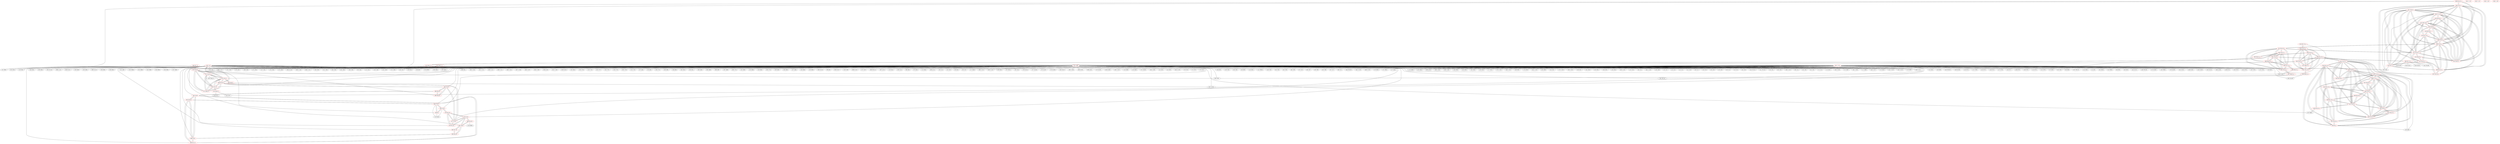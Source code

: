 graph {
	468 [label="(468) R37_T1" color=red]
	181 [label="(181) D616"]
	151 [label="(151) R601"]
	40 [label="(40) U201"]
	473 [label="(473) T19_T1"]
	469 [label="(469) R38_T1" color=red]
	457 [label="(457) U1301"]
	474 [label="(474) T20_T1"]
	470 [label="(470) R39_T1" color=red]
	224 [label="(224) R715"]
	222 [label="(222) D707"]
	475 [label="(475) T21_T1"]
	471 [label="(471) R40_T1" color=red]
	484 [label="(484) R15_P1"]
	472 [label="(472) T18_T1"]
	475 [label="(475) T21_T1"]
	474 [label="(474) T20_T1"]
	473 [label="(473) T19_T1"]
	472 [label="(472) T18_T1" color=red]
	467 [label="(467) R36_T1"]
	484 [label="(484) R15_P1"]
	475 [label="(475) T21_T1"]
	474 [label="(474) T20_T1"]
	473 [label="(473) T19_T1"]
	471 [label="(471) R40_T1"]
	473 [label="(473) T19_T1" color=red]
	468 [label="(468) R37_T1"]
	484 [label="(484) R15_P1"]
	472 [label="(472) T18_T1"]
	475 [label="(475) T21_T1"]
	474 [label="(474) T20_T1"]
	471 [label="(471) R40_T1"]
	474 [label="(474) T20_T1" color=red]
	469 [label="(469) R38_T1"]
	484 [label="(484) R15_P1"]
	472 [label="(472) T18_T1"]
	475 [label="(475) T21_T1"]
	473 [label="(473) T19_T1"]
	471 [label="(471) R40_T1"]
	475 [label="(475) T21_T1" color=red]
	470 [label="(470) R39_T1"]
	484 [label="(484) R15_P1"]
	472 [label="(472) T18_T1"]
	474 [label="(474) T20_T1"]
	473 [label="(473) T19_T1"]
	471 [label="(471) R40_T1"]
	476 [label="(476) T3_P1" color=red]
	480 [label="(480) R14_P1"]
	481 [label="(481) T6_P1"]
	479 [label="(479) R13_P1"]
	478 [label="(478) R12_P1"]
	477 [label="(477) T2_P1"]
	477 [label="(477) T2_P1" color=red]
	479 [label="(479) R13_P1"]
	476 [label="(476) T3_P1"]
	478 [label="(478) R12_P1"]
	483 [label="(483) T5_P1"]
	484 [label="(484) R15_P1"]
	478 [label="(478) R12_P1" color=red]
	479 [label="(479) R13_P1"]
	476 [label="(476) T3_P1"]
	477 [label="(477) T2_P1"]
	479 [label="(479) R13_P1" color=red]
	493 [label="(493) T4_P1"]
	476 [label="(476) T3_P1"]
	478 [label="(478) R12_P1"]
	477 [label="(477) T2_P1"]
	480 [label="(480) R14_P1" color=red]
	133 [label="(133) JP406"]
	476 [label="(476) T3_P1"]
	481 [label="(481) T6_P1"]
	481 [label="(481) T6_P1" color=red]
	480 [label="(480) R14_P1"]
	476 [label="(476) T3_P1"]
	490 [label="(490) R22_P1"]
	482 [label="(482) R17_P1"]
	482 [label="(482) R17_P1" color=red]
	490 [label="(490) R22_P1"]
	481 [label="(481) T6_P1"]
	483 [label="(483) T5_P1" color=red]
	477 [label="(477) T2_P1"]
	484 [label="(484) R15_P1"]
	485 [label="(485) R16_P1"]
	486 [label="(486) R20_P1"]
	484 [label="(484) R15_P1" color=red]
	472 [label="(472) T18_T1"]
	475 [label="(475) T21_T1"]
	474 [label="(474) T20_T1"]
	473 [label="(473) T19_T1"]
	471 [label="(471) R40_T1"]
	477 [label="(477) T2_P1"]
	483 [label="(483) T5_P1"]
	485 [label="(485) R16_P1" color=red]
	483 [label="(483) T5_P1"]
	486 [label="(486) R20_P1"]
	486 [label="(486) R20_P1" color=red]
	487 [label="(487) T8_P1"]
	485 [label="(485) R16_P1"]
	483 [label="(483) T5_P1"]
	487 [label="(487) T8_P1" color=red]
	488 [label="(488) T9_P1"]
	489 [label="(489) R21_P1"]
	491 [label="(491) R19_P1"]
	486 [label="(486) R20_P1"]
	488 [label="(488) T9_P1" color=red]
	490 [label="(490) R22_P1"]
	489 [label="(489) R21_P1"]
	487 [label="(487) T8_P1"]
	491 [label="(491) R19_P1"]
	489 [label="(489) R21_P1" color=red]
	488 [label="(488) T9_P1"]
	487 [label="(487) T8_P1"]
	491 [label="(491) R19_P1"]
	490 [label="(490) R22_P1" color=red]
	488 [label="(488) T9_P1"]
	481 [label="(481) T6_P1"]
	482 [label="(482) R17_P1"]
	491 [label="(491) R19_P1" color=red]
	488 [label="(488) T9_P1"]
	489 [label="(489) R21_P1"]
	487 [label="(487) T8_P1"]
	492 [label="(492) T7_P1"]
	492 [label="(492) T7_P1" color=red]
	494 [label="(494) R1"]
	493 [label="(493) T4_P1"]
	110 [label="(110) R416"]
	491 [label="(491) R19_P1"]
	493 [label="(493) T4_P1" color=red]
	479 [label="(479) R13_P1"]
	494 [label="(494) R1"]
	492 [label="(492) T7_P1"]
	110 [label="(110) R416"]
	494 [label="(494) R1" color=red]
	493 [label="(493) T4_P1"]
	492 [label="(492) T7_P1"]
	110 [label="(110) R416"]
	495 [label="(495) R36_T1_2" color=red]
	50 [label="(50) U302"]
	500 [label="(500) T18_T1_2"]
	496 [label="(496) R37_T1_2" color=red]
	421 [label="(421) R1206"]
	418 [label="(418) R1203"]
	424 [label="(424) D1201"]
	419 [label="(419) R1205"]
	501 [label="(501) T19_T1_2"]
	497 [label="(497) R38_T1_2" color=red]
	260 [label="(260) U801"]
	502 [label="(502) T20_T1_2"]
	498 [label="(498) R39_T1_2" color=red]
	434 [label="(434) U1302"]
	503 [label="(503) T21_T1_2"]
	499 [label="(499) R40_T1_2" color=red]
	512 [label="(512) R15_P1_2"]
	500 [label="(500) T18_T1_2"]
	503 [label="(503) T21_T1_2"]
	502 [label="(502) T20_T1_2"]
	501 [label="(501) T19_T1_2"]
	500 [label="(500) T18_T1_2" color=red]
	502 [label="(502) T20_T1_2"]
	501 [label="(501) T19_T1_2"]
	503 [label="(503) T21_T1_2"]
	495 [label="(495) R36_T1_2"]
	512 [label="(512) R15_P1_2"]
	499 [label="(499) R40_T1_2"]
	501 [label="(501) T19_T1_2" color=red]
	502 [label="(502) T20_T1_2"]
	500 [label="(500) T18_T1_2"]
	503 [label="(503) T21_T1_2"]
	496 [label="(496) R37_T1_2"]
	512 [label="(512) R15_P1_2"]
	499 [label="(499) R40_T1_2"]
	502 [label="(502) T20_T1_2" color=red]
	501 [label="(501) T19_T1_2"]
	500 [label="(500) T18_T1_2"]
	503 [label="(503) T21_T1_2"]
	497 [label="(497) R38_T1_2"]
	512 [label="(512) R15_P1_2"]
	499 [label="(499) R40_T1_2"]
	503 [label="(503) T21_T1_2" color=red]
	502 [label="(502) T20_T1_2"]
	501 [label="(501) T19_T1_2"]
	500 [label="(500) T18_T1_2"]
	498 [label="(498) R39_T1_2"]
	512 [label="(512) R15_P1_2"]
	499 [label="(499) R40_T1_2"]
	504 [label="(504) T3_P1_2" color=red]
	521 [label="(521) T4_P1_2"]
	520 [label="(520) T7_P1_2"]
	511 [label="(511) T5_P1_2"]
	516 [label="(516) T9_P1_2"]
	515 [label="(515) T8_P1_2"]
	509 [label="(509) T6_P1_2"]
	505 [label="(505) T2_P1_2"]
	508 [label="(508) R14_P1_2"]
	507 [label="(507) R13_P1_2"]
	506 [label="(506) R12_P1_2"]
	505 [label="(505) T2_P1_2" color=red]
	504 [label="(504) T3_P1_2"]
	521 [label="(521) T4_P1_2"]
	520 [label="(520) T7_P1_2"]
	511 [label="(511) T5_P1_2"]
	516 [label="(516) T9_P1_2"]
	515 [label="(515) T8_P1_2"]
	509 [label="(509) T6_P1_2"]
	507 [label="(507) R13_P1_2"]
	506 [label="(506) R12_P1_2"]
	512 [label="(512) R15_P1_2"]
	506 [label="(506) R12_P1_2" color=red]
	517 [label="(517) R21_P1_2"]
	513 [label="(513) R16_P1_2"]
	510 [label="(510) R17_P1_2"]
	522 [label="(522) R1_2"]
	507 [label="(507) R13_P1_2"]
	504 [label="(504) T3_P1_2"]
	505 [label="(505) T2_P1_2"]
	507 [label="(507) R13_P1_2" color=red]
	521 [label="(521) T4_P1_2"]
	504 [label="(504) T3_P1_2"]
	506 [label="(506) R12_P1_2"]
	505 [label="(505) T2_P1_2"]
	508 [label="(508) R14_P1_2" color=red]
	118 [label="(118) R401"]
	40 [label="(40) U201"]
	504 [label="(504) T3_P1_2"]
	509 [label="(509) T6_P1_2"]
	509 [label="(509) T6_P1_2" color=red]
	504 [label="(504) T3_P1_2"]
	521 [label="(521) T4_P1_2"]
	520 [label="(520) T7_P1_2"]
	511 [label="(511) T5_P1_2"]
	516 [label="(516) T9_P1_2"]
	515 [label="(515) T8_P1_2"]
	505 [label="(505) T2_P1_2"]
	508 [label="(508) R14_P1_2"]
	518 [label="(518) R22_P1_2"]
	510 [label="(510) R17_P1_2"]
	510 [label="(510) R17_P1_2" color=red]
	517 [label="(517) R21_P1_2"]
	513 [label="(513) R16_P1_2"]
	506 [label="(506) R12_P1_2"]
	522 [label="(522) R1_2"]
	518 [label="(518) R22_P1_2"]
	509 [label="(509) T6_P1_2"]
	511 [label="(511) T5_P1_2" color=red]
	504 [label="(504) T3_P1_2"]
	521 [label="(521) T4_P1_2"]
	520 [label="(520) T7_P1_2"]
	516 [label="(516) T9_P1_2"]
	515 [label="(515) T8_P1_2"]
	509 [label="(509) T6_P1_2"]
	505 [label="(505) T2_P1_2"]
	512 [label="(512) R15_P1_2"]
	513 [label="(513) R16_P1_2"]
	514 [label="(514) R20_P1_2"]
	512 [label="(512) R15_P1_2" color=red]
	500 [label="(500) T18_T1_2"]
	503 [label="(503) T21_T1_2"]
	502 [label="(502) T20_T1_2"]
	501 [label="(501) T19_T1_2"]
	499 [label="(499) R40_T1_2"]
	505 [label="(505) T2_P1_2"]
	511 [label="(511) T5_P1_2"]
	513 [label="(513) R16_P1_2" color=red]
	517 [label="(517) R21_P1_2"]
	506 [label="(506) R12_P1_2"]
	510 [label="(510) R17_P1_2"]
	522 [label="(522) R1_2"]
	511 [label="(511) T5_P1_2"]
	514 [label="(514) R20_P1_2"]
	514 [label="(514) R20_P1_2" color=red]
	515 [label="(515) T8_P1_2"]
	513 [label="(513) R16_P1_2"]
	511 [label="(511) T5_P1_2"]
	515 [label="(515) T8_P1_2" color=red]
	504 [label="(504) T3_P1_2"]
	521 [label="(521) T4_P1_2"]
	520 [label="(520) T7_P1_2"]
	511 [label="(511) T5_P1_2"]
	516 [label="(516) T9_P1_2"]
	509 [label="(509) T6_P1_2"]
	505 [label="(505) T2_P1_2"]
	517 [label="(517) R21_P1_2"]
	519 [label="(519) R19_P1_2"]
	514 [label="(514) R20_P1_2"]
	516 [label="(516) T9_P1_2" color=red]
	518 [label="(518) R22_P1_2"]
	504 [label="(504) T3_P1_2"]
	521 [label="(521) T4_P1_2"]
	520 [label="(520) T7_P1_2"]
	511 [label="(511) T5_P1_2"]
	515 [label="(515) T8_P1_2"]
	509 [label="(509) T6_P1_2"]
	505 [label="(505) T2_P1_2"]
	517 [label="(517) R21_P1_2"]
	519 [label="(519) R19_P1_2"]
	517 [label="(517) R21_P1_2" color=red]
	513 [label="(513) R16_P1_2"]
	506 [label="(506) R12_P1_2"]
	510 [label="(510) R17_P1_2"]
	522 [label="(522) R1_2"]
	516 [label="(516) T9_P1_2"]
	515 [label="(515) T8_P1_2"]
	519 [label="(519) R19_P1_2"]
	518 [label="(518) R22_P1_2" color=red]
	516 [label="(516) T9_P1_2"]
	509 [label="(509) T6_P1_2"]
	510 [label="(510) R17_P1_2"]
	519 [label="(519) R19_P1_2" color=red]
	516 [label="(516) T9_P1_2"]
	517 [label="(517) R21_P1_2"]
	515 [label="(515) T8_P1_2"]
	520 [label="(520) T7_P1_2"]
	520 [label="(520) T7_P1_2" color=red]
	504 [label="(504) T3_P1_2"]
	521 [label="(521) T4_P1_2"]
	511 [label="(511) T5_P1_2"]
	516 [label="(516) T9_P1_2"]
	515 [label="(515) T8_P1_2"]
	509 [label="(509) T6_P1_2"]
	505 [label="(505) T2_P1_2"]
	522 [label="(522) R1_2"]
	92 [label="(92) U401"]
	519 [label="(519) R19_P1_2"]
	521 [label="(521) T4_P1_2" color=red]
	504 [label="(504) T3_P1_2"]
	520 [label="(520) T7_P1_2"]
	511 [label="(511) T5_P1_2"]
	516 [label="(516) T9_P1_2"]
	515 [label="(515) T8_P1_2"]
	509 [label="(509) T6_P1_2"]
	505 [label="(505) T2_P1_2"]
	507 [label="(507) R13_P1_2"]
	522 [label="(522) R1_2"]
	92 [label="(92) U401"]
	522 [label="(522) R1_2" color=red]
	521 [label="(521) T4_P1_2"]
	520 [label="(520) T7_P1_2"]
	92 [label="(92) U401"]
	517 [label="(517) R21_P1_2"]
	513 [label="(513) R16_P1_2"]
	506 [label="(506) R12_P1_2"]
	510 [label="(510) R17_P1_2"]
	523 [label="(523) R36_T1_3" color=red]
	169 [label="(169) D602"]
	40 [label="(40) U201"]
	158 [label="(158) J601"]
	528 [label="(528) T18_T1_3"]
	524 [label="(524) R37_T1_3" color=red]
	434 [label="(434) U1302"]
	529 [label="(529) T19_T1_3"]
	525 [label="(525) R38_T1_3" color=red]
	106 [label="(106) D404"]
	107 [label="(107) J403"]
	101 [label="(101) U403"]
	104 [label="(104) R413"]
	132 [label="(132) JP405"]
	530 [label="(530) T20_T1_3"]
	526 [label="(526) R39_T1_3" color=red]
	401 [label="(401) BT1101"]
	402 [label="(402) D1108"]
	531 [label="(531) T21_T1_3"]
	527 [label="(527) R40_T1_3" color=red]
	540 [label="(540) R15_P1_3"]
	528 [label="(528) T18_T1_3"]
	531 [label="(531) T21_T1_3"]
	530 [label="(530) T20_T1_3"]
	529 [label="(529) T19_T1_3"]
	528 [label="(528) T18_T1_3" color=red]
	530 [label="(530) T20_T1_3"]
	529 [label="(529) T19_T1_3"]
	531 [label="(531) T21_T1_3"]
	523 [label="(523) R36_T1_3"]
	540 [label="(540) R15_P1_3"]
	527 [label="(527) R40_T1_3"]
	529 [label="(529) T19_T1_3" color=red]
	530 [label="(530) T20_T1_3"]
	528 [label="(528) T18_T1_3"]
	531 [label="(531) T21_T1_3"]
	524 [label="(524) R37_T1_3"]
	540 [label="(540) R15_P1_3"]
	527 [label="(527) R40_T1_3"]
	530 [label="(530) T20_T1_3" color=red]
	529 [label="(529) T19_T1_3"]
	528 [label="(528) T18_T1_3"]
	531 [label="(531) T21_T1_3"]
	525 [label="(525) R38_T1_3"]
	540 [label="(540) R15_P1_3"]
	527 [label="(527) R40_T1_3"]
	531 [label="(531) T21_T1_3" color=red]
	530 [label="(530) T20_T1_3"]
	529 [label="(529) T19_T1_3"]
	528 [label="(528) T18_T1_3"]
	526 [label="(526) R39_T1_3"]
	540 [label="(540) R15_P1_3"]
	527 [label="(527) R40_T1_3"]
	532 [label="(532) T3_P1_3" color=red]
	549 [label="(549) T4_P1_3"]
	548 [label="(548) T7_P1_3"]
	539 [label="(539) T5_P1_3"]
	544 [label="(544) T9_P1_3"]
	543 [label="(543) T8_P1_3"]
	537 [label="(537) T6_P1_3"]
	533 [label="(533) T2_P1_3"]
	536 [label="(536) R14_P1_3"]
	535 [label="(535) R13_P1_3"]
	534 [label="(534) R12_P1_3"]
	533 [label="(533) T2_P1_3" color=red]
	532 [label="(532) T3_P1_3"]
	549 [label="(549) T4_P1_3"]
	548 [label="(548) T7_P1_3"]
	539 [label="(539) T5_P1_3"]
	544 [label="(544) T9_P1_3"]
	543 [label="(543) T8_P1_3"]
	537 [label="(537) T6_P1_3"]
	535 [label="(535) R13_P1_3"]
	534 [label="(534) R12_P1_3"]
	540 [label="(540) R15_P1_3"]
	534 [label="(534) R12_P1_3" color=red]
	545 [label="(545) R21_P1_3"]
	541 [label="(541) R16_P1_3"]
	538 [label="(538) R17_P1_3"]
	550 [label="(550) R1_3"]
	535 [label="(535) R13_P1_3"]
	532 [label="(532) T3_P1_3"]
	533 [label="(533) T2_P1_3"]
	535 [label="(535) R13_P1_3" color=red]
	549 [label="(549) T4_P1_3"]
	532 [label="(532) T3_P1_3"]
	534 [label="(534) R12_P1_3"]
	533 [label="(533) T2_P1_3"]
	536 [label="(536) R14_P1_3" color=red]
	257 [label="(257) K804"]
	532 [label="(532) T3_P1_3"]
	537 [label="(537) T6_P1_3"]
	537 [label="(537) T6_P1_3" color=red]
	532 [label="(532) T3_P1_3"]
	549 [label="(549) T4_P1_3"]
	548 [label="(548) T7_P1_3"]
	539 [label="(539) T5_P1_3"]
	544 [label="(544) T9_P1_3"]
	543 [label="(543) T8_P1_3"]
	533 [label="(533) T2_P1_3"]
	536 [label="(536) R14_P1_3"]
	546 [label="(546) R22_P1_3"]
	538 [label="(538) R17_P1_3"]
	538 [label="(538) R17_P1_3" color=red]
	545 [label="(545) R21_P1_3"]
	541 [label="(541) R16_P1_3"]
	534 [label="(534) R12_P1_3"]
	550 [label="(550) R1_3"]
	546 [label="(546) R22_P1_3"]
	537 [label="(537) T6_P1_3"]
	539 [label="(539) T5_P1_3" color=red]
	532 [label="(532) T3_P1_3"]
	549 [label="(549) T4_P1_3"]
	548 [label="(548) T7_P1_3"]
	544 [label="(544) T9_P1_3"]
	543 [label="(543) T8_P1_3"]
	537 [label="(537) T6_P1_3"]
	533 [label="(533) T2_P1_3"]
	540 [label="(540) R15_P1_3"]
	541 [label="(541) R16_P1_3"]
	542 [label="(542) R20_P1_3"]
	540 [label="(540) R15_P1_3" color=red]
	528 [label="(528) T18_T1_3"]
	531 [label="(531) T21_T1_3"]
	530 [label="(530) T20_T1_3"]
	529 [label="(529) T19_T1_3"]
	527 [label="(527) R40_T1_3"]
	533 [label="(533) T2_P1_3"]
	539 [label="(539) T5_P1_3"]
	541 [label="(541) R16_P1_3" color=red]
	545 [label="(545) R21_P1_3"]
	534 [label="(534) R12_P1_3"]
	538 [label="(538) R17_P1_3"]
	550 [label="(550) R1_3"]
	539 [label="(539) T5_P1_3"]
	542 [label="(542) R20_P1_3"]
	542 [label="(542) R20_P1_3" color=red]
	543 [label="(543) T8_P1_3"]
	541 [label="(541) R16_P1_3"]
	539 [label="(539) T5_P1_3"]
	543 [label="(543) T8_P1_3" color=red]
	532 [label="(532) T3_P1_3"]
	549 [label="(549) T4_P1_3"]
	548 [label="(548) T7_P1_3"]
	539 [label="(539) T5_P1_3"]
	544 [label="(544) T9_P1_3"]
	537 [label="(537) T6_P1_3"]
	533 [label="(533) T2_P1_3"]
	545 [label="(545) R21_P1_3"]
	547 [label="(547) R19_P1_3"]
	542 [label="(542) R20_P1_3"]
	544 [label="(544) T9_P1_3" color=red]
	546 [label="(546) R22_P1_3"]
	532 [label="(532) T3_P1_3"]
	549 [label="(549) T4_P1_3"]
	548 [label="(548) T7_P1_3"]
	539 [label="(539) T5_P1_3"]
	543 [label="(543) T8_P1_3"]
	537 [label="(537) T6_P1_3"]
	533 [label="(533) T2_P1_3"]
	545 [label="(545) R21_P1_3"]
	547 [label="(547) R19_P1_3"]
	545 [label="(545) R21_P1_3" color=red]
	541 [label="(541) R16_P1_3"]
	534 [label="(534) R12_P1_3"]
	538 [label="(538) R17_P1_3"]
	550 [label="(550) R1_3"]
	544 [label="(544) T9_P1_3"]
	543 [label="(543) T8_P1_3"]
	547 [label="(547) R19_P1_3"]
	546 [label="(546) R22_P1_3" color=red]
	544 [label="(544) T9_P1_3"]
	537 [label="(537) T6_P1_3"]
	538 [label="(538) R17_P1_3"]
	547 [label="(547) R19_P1_3" color=red]
	544 [label="(544) T9_P1_3"]
	545 [label="(545) R21_P1_3"]
	543 [label="(543) T8_P1_3"]
	548 [label="(548) T7_P1_3"]
	548 [label="(548) T7_P1_3" color=red]
	532 [label="(532) T3_P1_3"]
	549 [label="(549) T4_P1_3"]
	539 [label="(539) T5_P1_3"]
	544 [label="(544) T9_P1_3"]
	543 [label="(543) T8_P1_3"]
	537 [label="(537) T6_P1_3"]
	533 [label="(533) T2_P1_3"]
	550 [label="(550) R1_3"]
	245 [label="(245) J803"]
	547 [label="(547) R19_P1_3"]
	549 [label="(549) T4_P1_3" color=red]
	532 [label="(532) T3_P1_3"]
	548 [label="(548) T7_P1_3"]
	539 [label="(539) T5_P1_3"]
	544 [label="(544) T9_P1_3"]
	543 [label="(543) T8_P1_3"]
	537 [label="(537) T6_P1_3"]
	533 [label="(533) T2_P1_3"]
	535 [label="(535) R13_P1_3"]
	550 [label="(550) R1_3"]
	245 [label="(245) J803"]
	550 [label="(550) R1_3" color=red]
	549 [label="(549) T4_P1_3"]
	548 [label="(548) T7_P1_3"]
	245 [label="(245) J803"]
	545 [label="(545) R21_P1_3"]
	541 [label="(541) R16_P1_3"]
	534 [label="(534) R12_P1_3"]
	538 [label="(538) R17_P1_3"]
	551 [label="(551) +1.5V" color=red]
	552 [label="(552) +1.2V" color=red]
	553 [label="(553) +5V" color=red]
	396 [label="(396) D1106"]
	231 [label="(231) D807"]
	260 [label="(260) U801"]
	406 [label="(406) C1106"]
	384 [label="(384) U1101"]
	250 [label="(250) C801"]
	150 [label="(150) TH603"]
	101 [label="(101) U403"]
	241 [label="(241) D808"]
	242 [label="(242) D806"]
	243 [label="(243) D804"]
	244 [label="(244) D802"]
	251 [label="(251) C805"]
	247 [label="(247) D805"]
	248 [label="(248) D801"]
	249 [label="(249) D803"]
	391 [label="(391) D1104"]
	263 [label="(263) C802"]
	264 [label="(264) C806"]
	266 [label="(266) U802"]
	386 [label="(386) L1101"]
	93 [label="(93) C402"]
	113 [label="(113) C401"]
	118 [label="(118) R401"]
	400 [label="(400) U1102"]
	103 [label="(103) C405"]
	102 [label="(102) C409"]
	92 [label="(92) U401"]
	395 [label="(395) R1101"]
	272 [label="(272) U803"]
	140 [label="(140) C501"]
	100 [label="(100) R406"]
	389 [label="(389) C1102"]
	255 [label="(255) K802"]
	399 [label="(399) D1103"]
	254 [label="(254) K801"]
	270 [label="(270) C807"]
	256 [label="(256) K803"]
	269 [label="(269) C803"]
	275 [label="(275) C804"]
	257 [label="(257) K804"]
	137 [label="(137) U501"]
	278 [label="(278) U804"]
	276 [label="(276) C808"]
	471 [label="(471) R40_T1"]
	489 [label="(489) R21_P1"]
	485 [label="(485) R16_P1"]
	478 [label="(478) R12_P1"]
	482 [label="(482) R17_P1"]
	494 [label="(494) R1"]
	554 [label="(554) +3.3V" color=red]
	174 [label="(174) D611"]
	455 [label="(455) U1303"]
	172 [label="(172) D607"]
	381 [label="(381) U1001"]
	171 [label="(171) D605"]
	452 [label="(452) R1311"]
	443 [label="(443) C1317"]
	449 [label="(449) FB1302"]
	175 [label="(175) D614"]
	451 [label="(451) C1318"]
	441 [label="(441) C1315"]
	170 [label="(170) D603"]
	169 [label="(169) D602"]
	440 [label="(440) C1314"]
	173 [label="(173) D609"]
	372 [label="(372) R1003"]
	167 [label="(167) D632"]
	436 [label="(436) J1303"]
	380 [label="(380) C1002"]
	369 [label="(369) U1002"]
	184 [label="(184) D604"]
	149 [label="(149) TH601"]
	165 [label="(165) D630"]
	182 [label="(182) D626"]
	183 [label="(183) D629"]
	376 [label="(376) R1005"]
	177 [label="(177) D615"]
	379 [label="(379) C1003"]
	446 [label="(446) C1302"]
	168 [label="(168) D601"]
	176 [label="(176) D618"]
	442 [label="(442) C1316"]
	185 [label="(185) D606"]
	361 [label="(361) R1011"]
	458 [label="(458) R1301"]
	164 [label="(164) D627"]
	454 [label="(454) R1309"]
	453 [label="(453) R1310"]
	370 [label="(370) U1003"]
	382 [label="(382) C1001"]
	160 [label="(160) D617"]
	360 [label="(360) Q1001"]
	161 [label="(161) D619"]
	162 [label="(162) D621"]
	457 [label="(457) U1301"]
	166 [label="(166) D631"]
	163 [label="(163) D624"]
	40 [label="(40) U201"]
	463 [label="(463) C1301"]
	119 [label="(119) U402"]
	46 [label="(46) C201"]
	198 [label="(198) R718"]
	203 [label="(203) R719"]
	202 [label="(202) D703"]
	207 [label="(207) D704"]
	462 [label="(462) U1305"]
	197 [label="(197) D702"]
	126 [label="(126) C406"]
	25 [label="(25) C227"]
	23 [label="(23) C223"]
	22 [label="(22) C221"]
	21 [label="(21) C218"]
	20 [label="(20) C217"]
	24 [label="(24) C224"]
	35 [label="(35) C230"]
	32 [label="(32) R202"]
	31 [label="(31) R201"]
	19 [label="(19) C205"]
	18 [label="(18) C214"]
	14 [label="(14) C231"]
	28 [label="(28) R206"]
	433 [label="(433) FB1301"]
	430 [label="(430) R1304"]
	218 [label="(218) R722"]
	217 [label="(217) D706"]
	223 [label="(223) R723"]
	222 [label="(222) D707"]
	228 [label="(228) R724"]
	227 [label="(227) D708"]
	434 [label="(434) U1302"]
	193 [label="(193) R717"]
	45 [label="(45) U202"]
	208 [label="(208) R720"]
	190 [label="(190) D701"]
	213 [label="(213) R721"]
	212 [label="(212) D705"]
	400 [label="(400) U1102"]
	57 [label="(57) D302"]
	56 [label="(56) R306"]
	410 [label="(410) TP1101"]
	397 [label="(397) FB1101"]
	411 [label="(411) TP1102"]
	142 [label="(142) R502"]
	50 [label="(50) U302"]
	51 [label="(51) J301"]
	54 [label="(54) U301"]
	402 [label="(402) D1108"]
	90 [label="(90) FB303"]
	60 [label="(60) U303"]
	91 [label="(91) FB304"]
	390 [label="(390) C1103"]
	69 [label="(69) C312"]
	63 [label="(63) C302"]
	62 [label="(62) C301"]
	84 [label="(84) R301"]
	83 [label="(83) R316"]
	72 [label="(72) C313"]
	555 [label="(555) +1.0V" color=red]
	556 [label="(556) +1.8V" color=red]
	557 [label="(557) GND" color=red]
	184 [label="(184) D604"]
	185 [label="(185) D606"]
	54 [label="(54) U301"]
	148 [label="(148) J502"]
	139 [label="(139) C502"]
	58 [label="(58) C303"]
	169 [label="(169) D602"]
	59 [label="(59) R309"]
	140 [label="(140) C501"]
	143 [label="(143) R501"]
	141 [label="(141) FB502"]
	146 [label="(146) C503"]
	60 [label="(60) U303"]
	137 [label="(137) U501"]
	50 [label="(50) U302"]
	64 [label="(64) C304"]
	63 [label="(63) C302"]
	62 [label="(62) C301"]
	167 [label="(167) D632"]
	166 [label="(166) D631"]
	65 [label="(65) C305"]
	182 [label="(182) D626"]
	168 [label="(168) D601"]
	441 [label="(441) C1315"]
	68 [label="(68) C309"]
	67 [label="(67) C310"]
	66 [label="(66) C307"]
	48 [label="(48) C306"]
	174 [label="(174) D611"]
	49 [label="(49) C308"]
	173 [label="(173) D609"]
	172 [label="(172) D607"]
	171 [label="(171) D605"]
	170 [label="(170) D603"]
	87 [label="(87) C317"]
	86 [label="(86) C311"]
	183 [label="(183) D629"]
	175 [label="(175) D614"]
	463 [label="(463) C1301"]
	462 [label="(462) U1305"]
	464 [label="(464) FB1303"]
	461 [label="(461) C1319"]
	460 [label="(460) C1310"]
	272 [label="(272) U803"]
	274 [label="(274) D812"]
	271 [label="(271) R812"]
	251 [label="(251) C805"]
	277 [label="(277) R813"]
	276 [label="(276) C808"]
	275 [label="(275) C804"]
	278 [label="(278) U804"]
	268 [label="(268) D811"]
	269 [label="(269) C803"]
	270 [label="(270) C807"]
	451 [label="(451) C1318"]
	456 [label="(456) C1305"]
	455 [label="(455) U1303"]
	431 [label="(431) C1311"]
	434 [label="(434) U1302"]
	440 [label="(440) C1314"]
	439 [label="(439) C1313"]
	438 [label="(438) C1312"]
	448 [label="(448) C1303"]
	447 [label="(447) C1308"]
	445 [label="(445) C1307"]
	444 [label="(444) C1306"]
	443 [label="(443) C1317"]
	442 [label="(442) C1316"]
	446 [label="(446) C1302"]
	436 [label="(436) J1303"]
	457 [label="(457) U1301"]
	459 [label="(459) J1302"]
	432 [label="(432) C1309"]
	429 [label="(429) R1303"]
	252 [label="(252) R810"]
	220 [label="(220) C706"]
	210 [label="(210) C704"]
	225 [label="(225) C707"]
	191 [label="(191) U701"]
	192 [label="(192) U702"]
	230 [label="(230) C708"]
	215 [label="(215) C705"]
	158 [label="(158) J601"]
	157 [label="(157) J604"]
	165 [label="(165) D630"]
	164 [label="(164) D627"]
	163 [label="(163) D624"]
	162 [label="(162) D621"]
	161 [label="(161) D619"]
	160 [label="(160) D617"]
	155 [label="(155) J602"]
	177 [label="(177) D615"]
	176 [label="(176) D618"]
	195 [label="(195) C701"]
	240 [label="(240) Q801"]
	250 [label="(250) C801"]
	246 [label="(246) J805"]
	262 [label="(262) D810"]
	263 [label="(263) C802"]
	264 [label="(264) C806"]
	265 [label="(265) R811"]
	266 [label="(266) U802"]
	260 [label="(260) U801"]
	284 [label="(284) Q805"]
	285 [label="(285) Q806"]
	286 [label="(286) Q807"]
	287 [label="(287) Q808"]
	200 [label="(200) C702"]
	232 [label="(232) D809"]
	233 [label="(233) R808"]
	234 [label="(234) R805"]
	205 [label="(205) C703"]
	239 [label="(239) Q802"]
	238 [label="(238) Q803"]
	237 [label="(237) Q804"]
	236 [label="(236) R806"]
	235 [label="(235) R804"]
	394 [label="(394) D1105"]
	400 [label="(400) U1102"]
	99 [label="(99) J402"]
	393 [label="(393) D1107"]
	128 [label="(128) C408"]
	101 [label="(101) U403"]
	92 [label="(92) U401"]
	93 [label="(93) C402"]
	388 [label="(388) D1102"]
	126 [label="(126) C406"]
	127 [label="(127) C407"]
	398 [label="(398) FB1102"]
	407 [label="(407) J1102"]
	102 [label="(102) C409"]
	103 [label="(103) C405"]
	116 [label="(116) R410"]
	106 [label="(106) D404"]
	107 [label="(107) J403"]
	109 [label="(109) C410"]
	96 [label="(96) D402"]
	97 [label="(97) D403"]
	396 [label="(396) D1106"]
	112 [label="(112) R402"]
	409 [label="(409) J1101"]
	113 [label="(113) C401"]
	24 [label="(24) C224"]
	25 [label="(25) C227"]
	26 [label="(26) C210"]
	14 [label="(14) C231"]
	390 [label="(390) C1103"]
	23 [label="(23) C223"]
	40 [label="(40) U201"]
	21 [label="(21) C218"]
	15 [label="(15) C203"]
	18 [label="(18) C214"]
	29 [label="(29) X202"]
	30 [label="(30) C207"]
	35 [label="(35) C230"]
	19 [label="(19) C205"]
	20 [label="(20) C217"]
	22 [label="(22) C221"]
	389 [label="(389) C1102"]
	119 [label="(119) U402"]
	117 [label="(117) R409"]
	384 [label="(384) U1101"]
	385 [label="(385) C1101"]
	37 [label="(37) SW201"]
	39 [label="(39) C204"]
	378 [label="(378) R1014"]
	377 [label="(377) R1004"]
	379 [label="(379) C1003"]
	375 [label="(375) R1007"]
	374 [label="(374) R1006"]
	363 [label="(363) R1015"]
	365 [label="(365) C1004"]
	366 [label="(366) D1001"]
	370 [label="(370) U1003"]
	369 [label="(369) U1002"]
	368 [label="(368) J1001"]
	373 [label="(373) R1001"]
	383 [label="(383) R1009"]
	406 [label="(406) C1106"]
	405 [label="(405) C1105"]
	382 [label="(382) C1001"]
	381 [label="(381) U1001"]
	380 [label="(380) C1002"]
	134 [label="(134) R408"]
	411 [label="(411) TP1102"]
	410 [label="(410) TP1101"]
	135 [label="(135) R403"]
	371 [label="(371) R1002"]
	364 [label="(364) C1005"]
	69 [label="(69) C312"]
	42 [label="(42) D203"]
	46 [label="(46) C201"]
	41 [label="(41) D202"]
	45 [label="(45) U202"]
	401 [label="(401) BT1101"]
	403 [label="(403) C1104"]
	70 [label="(70) C314"]
	71 [label="(71) C315"]
	72 [label="(72) C313"]
	73 [label="(73) C316"]
	474 [label="(474) T20_T1"]
	473 [label="(473) T19_T1"]
	472 [label="(472) T18_T1"]
	475 [label="(475) T21_T1"]
	476 [label="(476) T3_P1"]
	493 [label="(493) T4_P1"]
	492 [label="(492) T7_P1"]
	483 [label="(483) T5_P1"]
	488 [label="(488) T9_P1"]
	487 [label="(487) T8_P1"]
	481 [label="(481) T6_P1"]
	477 [label="(477) T2_P1"]
	468 -- 181
	468 -- 151
	468 -- 40
	468 -- 473
	469 -- 457
	469 -- 474
	470 -- 224
	470 -- 222
	470 -- 475
	471 -- 484
	471 -- 472
	471 -- 475
	471 -- 474
	471 -- 473
	472 -- 467
	472 -- 484
	472 -- 475
	472 -- 474
	472 -- 473
	472 -- 471
	473 -- 468
	473 -- 484
	473 -- 472
	473 -- 475
	473 -- 474
	473 -- 471
	474 -- 469
	474 -- 484
	474 -- 472
	474 -- 475
	474 -- 473
	474 -- 471
	475 -- 470
	475 -- 484
	475 -- 472
	475 -- 474
	475 -- 473
	475 -- 471
	476 -- 480
	476 -- 481
	476 -- 479
	476 -- 478
	476 -- 477
	477 -- 479
	477 -- 476
	477 -- 478
	477 -- 483
	477 -- 484
	478 -- 479
	478 -- 476
	478 -- 477
	479 -- 493
	479 -- 476
	479 -- 478
	479 -- 477
	480 -- 133
	480 -- 476
	480 -- 481
	481 -- 480
	481 -- 476
	481 -- 490
	481 -- 482
	482 -- 490
	482 -- 481
	483 -- 477
	483 -- 484
	483 -- 485
	483 -- 486
	484 -- 472
	484 -- 475
	484 -- 474
	484 -- 473
	484 -- 471
	484 -- 477
	484 -- 483
	485 -- 483
	485 -- 486
	486 -- 487
	486 -- 485
	486 -- 483
	487 -- 488
	487 -- 489
	487 -- 491
	487 -- 486
	488 -- 490
	488 -- 489
	488 -- 487
	488 -- 491
	489 -- 488
	489 -- 487
	489 -- 491
	490 -- 488
	490 -- 481
	490 -- 482
	491 -- 488
	491 -- 489
	491 -- 487
	491 -- 492
	492 -- 494
	492 -- 493
	492 -- 110
	492 -- 491
	493 -- 479
	493 -- 494
	493 -- 492
	493 -- 110
	494 -- 493
	494 -- 492
	494 -- 110
	495 -- 50
	495 -- 500
	496 -- 421
	496 -- 418
	496 -- 424
	496 -- 419
	496 -- 501
	497 -- 260
	497 -- 502
	498 -- 434
	498 -- 503
	499 -- 512
	499 -- 500
	499 -- 503
	499 -- 502
	499 -- 501
	500 -- 502
	500 -- 501
	500 -- 503
	500 -- 495
	500 -- 512
	500 -- 499
	501 -- 502
	501 -- 500
	501 -- 503
	501 -- 496
	501 -- 512
	501 -- 499
	502 -- 501
	502 -- 500
	502 -- 503
	502 -- 497
	502 -- 512
	502 -- 499
	503 -- 502
	503 -- 501
	503 -- 500
	503 -- 498
	503 -- 512
	503 -- 499
	504 -- 521
	504 -- 520
	504 -- 511
	504 -- 516
	504 -- 515
	504 -- 509
	504 -- 505
	504 -- 508
	504 -- 507
	504 -- 506
	505 -- 504
	505 -- 521
	505 -- 520
	505 -- 511
	505 -- 516
	505 -- 515
	505 -- 509
	505 -- 507
	505 -- 506
	505 -- 512
	506 -- 517
	506 -- 513
	506 -- 510
	506 -- 522
	506 -- 507
	506 -- 504
	506 -- 505
	507 -- 521
	507 -- 504
	507 -- 506
	507 -- 505
	508 -- 118
	508 -- 40
	508 -- 504
	508 -- 509
	509 -- 504
	509 -- 521
	509 -- 520
	509 -- 511
	509 -- 516
	509 -- 515
	509 -- 505
	509 -- 508
	509 -- 518
	509 -- 510
	510 -- 517
	510 -- 513
	510 -- 506
	510 -- 522
	510 -- 518
	510 -- 509
	511 -- 504
	511 -- 521
	511 -- 520
	511 -- 516
	511 -- 515
	511 -- 509
	511 -- 505
	511 -- 512
	511 -- 513
	511 -- 514
	512 -- 500
	512 -- 503
	512 -- 502
	512 -- 501
	512 -- 499
	512 -- 505
	512 -- 511
	513 -- 517
	513 -- 506
	513 -- 510
	513 -- 522
	513 -- 511
	513 -- 514
	514 -- 515
	514 -- 513
	514 -- 511
	515 -- 504
	515 -- 521
	515 -- 520
	515 -- 511
	515 -- 516
	515 -- 509
	515 -- 505
	515 -- 517
	515 -- 519
	515 -- 514
	516 -- 518
	516 -- 504
	516 -- 521
	516 -- 520
	516 -- 511
	516 -- 515
	516 -- 509
	516 -- 505
	516 -- 517
	516 -- 519
	517 -- 513
	517 -- 506
	517 -- 510
	517 -- 522
	517 -- 516
	517 -- 515
	517 -- 519
	518 -- 516
	518 -- 509
	518 -- 510
	519 -- 516
	519 -- 517
	519 -- 515
	519 -- 520
	520 -- 504
	520 -- 521
	520 -- 511
	520 -- 516
	520 -- 515
	520 -- 509
	520 -- 505
	520 -- 522
	520 -- 92
	520 -- 519
	521 -- 504
	521 -- 520
	521 -- 511
	521 -- 516
	521 -- 515
	521 -- 509
	521 -- 505
	521 -- 507
	521 -- 522
	521 -- 92
	522 -- 521
	522 -- 520
	522 -- 92
	522 -- 517
	522 -- 513
	522 -- 506
	522 -- 510
	523 -- 169
	523 -- 40
	523 -- 158
	523 -- 528
	524 -- 434
	524 -- 529
	525 -- 106
	525 -- 107
	525 -- 101
	525 -- 104
	525 -- 132
	525 -- 530
	526 -- 401
	526 -- 402
	526 -- 531
	527 -- 540
	527 -- 528
	527 -- 531
	527 -- 530
	527 -- 529
	528 -- 530
	528 -- 529
	528 -- 531
	528 -- 523
	528 -- 540
	528 -- 527
	529 -- 530
	529 -- 528
	529 -- 531
	529 -- 524
	529 -- 540
	529 -- 527
	530 -- 529
	530 -- 528
	530 -- 531
	530 -- 525
	530 -- 540
	530 -- 527
	531 -- 530
	531 -- 529
	531 -- 528
	531 -- 526
	531 -- 540
	531 -- 527
	532 -- 549
	532 -- 548
	532 -- 539
	532 -- 544
	532 -- 543
	532 -- 537
	532 -- 533
	532 -- 536
	532 -- 535
	532 -- 534
	533 -- 532
	533 -- 549
	533 -- 548
	533 -- 539
	533 -- 544
	533 -- 543
	533 -- 537
	533 -- 535
	533 -- 534
	533 -- 540
	534 -- 545
	534 -- 541
	534 -- 538
	534 -- 550
	534 -- 535
	534 -- 532
	534 -- 533
	535 -- 549
	535 -- 532
	535 -- 534
	535 -- 533
	536 -- 257
	536 -- 532
	536 -- 537
	537 -- 532
	537 -- 549
	537 -- 548
	537 -- 539
	537 -- 544
	537 -- 543
	537 -- 533
	537 -- 536
	537 -- 546
	537 -- 538
	538 -- 545
	538 -- 541
	538 -- 534
	538 -- 550
	538 -- 546
	538 -- 537
	539 -- 532
	539 -- 549
	539 -- 548
	539 -- 544
	539 -- 543
	539 -- 537
	539 -- 533
	539 -- 540
	539 -- 541
	539 -- 542
	540 -- 528
	540 -- 531
	540 -- 530
	540 -- 529
	540 -- 527
	540 -- 533
	540 -- 539
	541 -- 545
	541 -- 534
	541 -- 538
	541 -- 550
	541 -- 539
	541 -- 542
	542 -- 543
	542 -- 541
	542 -- 539
	543 -- 532
	543 -- 549
	543 -- 548
	543 -- 539
	543 -- 544
	543 -- 537
	543 -- 533
	543 -- 545
	543 -- 547
	543 -- 542
	544 -- 546
	544 -- 532
	544 -- 549
	544 -- 548
	544 -- 539
	544 -- 543
	544 -- 537
	544 -- 533
	544 -- 545
	544 -- 547
	545 -- 541
	545 -- 534
	545 -- 538
	545 -- 550
	545 -- 544
	545 -- 543
	545 -- 547
	546 -- 544
	546 -- 537
	546 -- 538
	547 -- 544
	547 -- 545
	547 -- 543
	547 -- 548
	548 -- 532
	548 -- 549
	548 -- 539
	548 -- 544
	548 -- 543
	548 -- 537
	548 -- 533
	548 -- 550
	548 -- 245
	548 -- 547
	549 -- 532
	549 -- 548
	549 -- 539
	549 -- 544
	549 -- 543
	549 -- 537
	549 -- 533
	549 -- 535
	549 -- 550
	549 -- 245
	550 -- 549
	550 -- 548
	550 -- 245
	550 -- 545
	550 -- 541
	550 -- 534
	550 -- 538
	553 -- 396
	553 -- 231
	553 -- 260
	553 -- 406
	553 -- 384
	553 -- 250
	553 -- 150
	553 -- 101
	553 -- 241
	553 -- 242
	553 -- 243
	553 -- 244
	553 -- 251
	553 -- 247
	553 -- 248
	553 -- 249
	553 -- 391
	553 -- 263
	553 -- 264
	553 -- 266
	553 -- 386
	553 -- 93
	553 -- 113
	553 -- 118
	553 -- 400
	553 -- 103
	553 -- 102
	553 -- 92
	553 -- 395
	553 -- 272
	553 -- 140
	553 -- 100
	553 -- 389
	553 -- 255
	553 -- 399
	553 -- 254
	553 -- 270
	553 -- 256
	553 -- 269
	553 -- 275
	553 -- 257
	553 -- 137
	553 -- 278
	553 -- 276
	553 -- 471
	553 -- 489
	553 -- 485
	553 -- 478
	553 -- 482
	553 -- 494
	554 -- 174
	554 -- 455
	554 -- 172
	554 -- 381
	554 -- 171
	554 -- 452
	554 -- 443
	554 -- 449
	554 -- 175
	554 -- 451
	554 -- 441
	554 -- 170
	554 -- 169
	554 -- 440
	554 -- 173
	554 -- 372
	554 -- 167
	554 -- 436
	554 -- 380
	554 -- 369
	554 -- 184
	554 -- 149
	554 -- 165
	554 -- 182
	554 -- 183
	554 -- 376
	554 -- 177
	554 -- 379
	554 -- 446
	554 -- 168
	554 -- 176
	554 -- 442
	554 -- 185
	554 -- 361
	554 -- 458
	554 -- 164
	554 -- 454
	554 -- 453
	554 -- 370
	554 -- 382
	554 -- 160
	554 -- 360
	554 -- 161
	554 -- 162
	554 -- 457
	554 -- 166
	554 -- 163
	554 -- 40
	554 -- 463
	554 -- 119
	554 -- 46
	554 -- 198
	554 -- 203
	554 -- 202
	554 -- 207
	554 -- 462
	554 -- 197
	554 -- 126
	554 -- 25
	554 -- 23
	554 -- 22
	554 -- 21
	554 -- 20
	554 -- 24
	554 -- 35
	554 -- 32
	554 -- 31
	554 -- 19
	554 -- 18
	554 -- 14
	554 -- 28
	554 -- 433
	554 -- 430
	554 -- 218
	554 -- 217
	554 -- 223
	554 -- 222
	554 -- 228
	554 -- 227
	554 -- 434
	554 -- 193
	554 -- 45
	554 -- 208
	554 -- 190
	554 -- 213
	554 -- 212
	554 -- 400
	554 -- 57
	554 -- 56
	554 -- 410
	554 -- 397
	554 -- 411
	554 -- 142
	554 -- 50
	554 -- 51
	554 -- 54
	554 -- 402
	554 -- 90
	554 -- 60
	554 -- 91
	554 -- 390
	554 -- 69
	554 -- 63
	554 -- 62
	554 -- 84
	554 -- 83
	554 -- 72
	557 -- 184
	557 -- 185
	557 -- 54
	557 -- 148
	557 -- 139
	557 -- 58
	557 -- 169
	557 -- 59
	557 -- 140
	557 -- 143
	557 -- 141
	557 -- 146
	557 -- 60
	557 -- 137
	557 -- 50
	557 -- 64
	557 -- 63
	557 -- 62
	557 -- 167
	557 -- 166
	557 -- 65
	557 -- 182
	557 -- 168
	557 -- 441
	557 -- 68
	557 -- 67
	557 -- 66
	557 -- 48
	557 -- 174
	557 -- 49
	557 -- 173
	557 -- 172
	557 -- 171
	557 -- 170
	557 -- 87
	557 -- 86
	557 -- 183
	557 -- 175
	557 -- 463
	557 -- 462
	557 -- 464
	557 -- 461
	557 -- 460
	557 -- 272
	557 -- 274
	557 -- 271
	557 -- 251
	557 -- 277
	557 -- 276
	557 -- 275
	557 -- 278
	557 -- 268
	557 -- 269
	557 -- 270
	557 -- 451
	557 -- 456
	557 -- 455
	557 -- 431
	557 -- 434
	557 -- 440
	557 -- 439
	557 -- 438
	557 -- 448
	557 -- 447
	557 -- 445
	557 -- 444
	557 -- 443
	557 -- 442
	557 -- 446
	557 -- 436
	557 -- 457
	557 -- 459
	557 -- 432
	557 -- 429
	557 -- 252
	557 -- 220
	557 -- 210
	557 -- 225
	557 -- 191
	557 -- 192
	557 -- 230
	557 -- 215
	557 -- 158
	557 -- 157
	557 -- 165
	557 -- 164
	557 -- 163
	557 -- 162
	557 -- 161
	557 -- 160
	557 -- 155
	557 -- 177
	557 -- 176
	557 -- 195
	557 -- 240
	557 -- 250
	557 -- 246
	557 -- 262
	557 -- 263
	557 -- 264
	557 -- 265
	557 -- 266
	557 -- 260
	557 -- 284
	557 -- 285
	557 -- 286
	557 -- 287
	557 -- 200
	557 -- 232
	557 -- 233
	557 -- 234
	557 -- 205
	557 -- 239
	557 -- 238
	557 -- 237
	557 -- 236
	557 -- 235
	557 -- 394
	557 -- 400
	557 -- 99
	557 -- 393
	557 -- 128
	557 -- 101
	557 -- 92
	557 -- 93
	557 -- 388
	557 -- 126
	557 -- 127
	557 -- 398
	557 -- 407
	557 -- 102
	557 -- 103
	557 -- 116
	557 -- 106
	557 -- 107
	557 -- 109
	557 -- 96
	557 -- 97
	557 -- 396
	557 -- 112
	557 -- 409
	557 -- 113
	557 -- 24
	557 -- 25
	557 -- 26
	557 -- 14
	557 -- 390
	557 -- 23
	557 -- 40
	557 -- 21
	557 -- 15
	557 -- 18
	557 -- 29
	557 -- 30
	557 -- 35
	557 -- 19
	557 -- 20
	557 -- 22
	557 -- 389
	557 -- 119
	557 -- 117
	557 -- 384
	557 -- 385
	557 -- 37
	557 -- 39
	557 -- 378
	557 -- 377
	557 -- 379
	557 -- 375
	557 -- 374
	557 -- 363
	557 -- 365
	557 -- 366
	557 -- 370
	557 -- 369
	557 -- 368
	557 -- 373
	557 -- 383
	557 -- 406
	557 -- 405
	557 -- 382
	557 -- 381
	557 -- 380
	557 -- 134
	557 -- 411
	557 -- 410
	557 -- 135
	557 -- 371
	557 -- 364
	557 -- 69
	557 -- 42
	557 -- 46
	557 -- 41
	557 -- 45
	557 -- 401
	557 -- 403
	557 -- 70
	557 -- 71
	557 -- 72
	557 -- 73
	557 -- 474
	557 -- 473
	557 -- 472
	557 -- 475
	557 -- 476
	557 -- 493
	557 -- 492
	557 -- 483
	557 -- 488
	557 -- 487
	557 -- 481
	557 -- 477
}